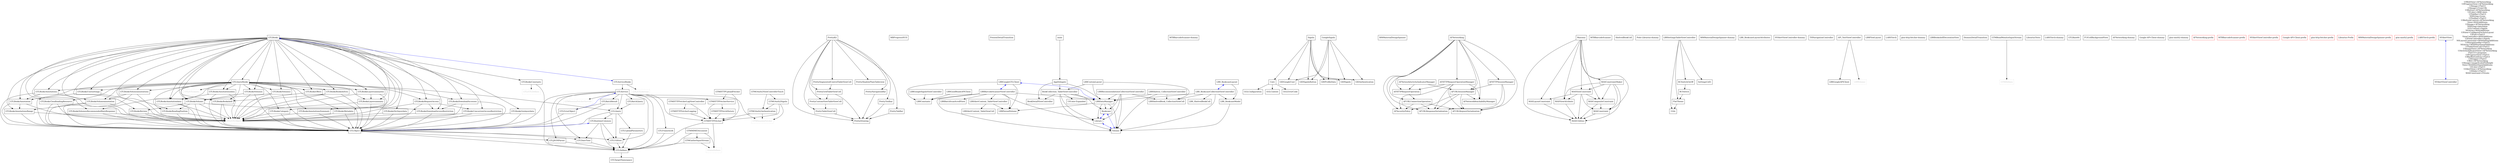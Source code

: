 digraph G {
	node [shape=box];
	"GTLDateTime" -> "GTLDefines";
	"PrettyDrawing" -> {};
	"MBProgressHUD" -> {};
	"PresentDetailTransition" -> {};
	"LBRConstants" -> {};
	"GTMGatherInputStream" -> "GTLDefines";
	"GTMGatherInputStream" -> "GDataDefines";
	"GTLBatchQuery" -> "GTLQuery";
	"MTBBarcodeScanner-dummy" -> {};
	"GTLBooks" -> "GTLBooksDownloadAccesses";
	"GTLBooks" -> "GTLBooksAnnotationdata";
	"GTLBooks" -> "GTLBooksCategory";
	"GTLBooks" -> "GTLBooksVolumeannotations";
	"GTLBooks" -> "GTLBooksAnnotationsSummary";
	"GTLBooks" -> "GTLBooksAnnotationsRange";
	"GTLBooks" -> "GTLBooksBookshelf";
	"GTLBooks" -> "GTLBooksMetadata";
	"GTLBooks" -> "GTLBooksVolume2";
	"GTLBooks" -> "GTLBooksLayersummary";
	"GTLBooks" -> "GTLBooksLayersummaries";
	"GTLBooks" -> "GTLBooksConcurrentAccessRestriction";
	"GTLBooks" -> "GTLBooksRequestAccess";
	"GTLBooks" -> "GTLBooksCloudloadingResource";
	"GTLBooks" -> "GTLBooksVolumes";
	"GTLBooks" -> "GTLQueryBooks";
	"GTLBooks" -> "GTLBooksAnnotations";
	"GTLBooks" -> "GTLBooksVolumesRecommendedRateResponse";
	"GTLBooks" -> "GTLBooksDownloadAccessRestriction";
	"GTLBooks" -> "GTLBooksVolume";
	"GTLBooks" -> "GTLBooksConstants";
	"GTLBooks" -> "GTLBooksUsersettings";
	"GTLBooks" -> "GTLBooksDictlayerdata";
	"GTLBooks" -> "GTLBooksAnnotation";
	"GTLBooks" -> "GTLBooksReview";
	"GTLBooks" -> "GTLBooksOffers";
	"GTLBooks" -> "GTLBooksBookshelves";
	"GTLBooks" -> "GTLBooksVolumeannotation";
	"GTLBooks" -> "GTLBooksAnnotationsdata";
	"GTLBooks" -> "GTLBooksReadingPosition";
	"GTLBooks" -> "GTLBooksGeolayerdata";
	"GGLConfiguration" -> {};
	"GTLFramework" -> "GTLDefines";
	"MMMaterialDesignSpinner" -> {};
	"GTLBooksAnnotations" -> "GTL/GTLObject";
	"GTLBooksAnnotations" -> "GTLBooksAnnotation";
	"GTLBooksAnnotations" -> "GTLObject";
	"AFNetworking" -> "AFNetworkReachabilityManager";
	"AFNetworking" -> "AFURLResponseSerialization";
	"AFNetworking" -> "AFURLRequestSerialization";
	"AFNetworking" -> "AFSecurityPolicy";
	"AFNetworking" -> "AFHTTPRequestOperation";
	"AFNetworking" -> "AFURLSessionManager";
	"AFNetworking" -> "AFURLConnectionOperation";
	"AFNetworking" -> "AFHTTPSessionManager";
	"AFNetworking" -> "AFHTTPRequestOperationManager";
	"Masonry" -> "MASLayoutConstraint";
	"Masonry" -> "MASViewAttribute";
	"Masonry" -> "MASCompositeConstraint";
	"Masonry" -> "MASConstraintMaker";
	"Masonry" -> "MASUtilities";
	"Masonry" -> "MASConstraint";
	"Masonry" -> "MASViewConstraint";
	"GoogleSignIn" -> "GIDSignInButton";
	"GoogleSignIn" -> "GIDProfileData";
	"GoogleSignIn" -> "GIDSignIn";
	"GoogleSignIn" -> "GIDAuthentication";
	"GoogleSignIn" -> "GIDGoogleUser";
	"MTBBarcodeScanner" -> {};
	"LBR_ShelvedBookCell" -> {};
	"GTLUtilities" -> "GTLDefines";
	"GTLErrorObject" -> "GTLObject";
	"LBRGoogleSignInViewController" -> "LBRConstants";
	"GTLJSONParser" -> "GTLDefines";
	"ShelvedBookCell" -> {};
	"LBRCustomLayout" -> "LBRShelvedBook_CollectionViewCell";
	"LBRCustomLayout" -> "LBRDataManager";
	"LBRCustomLayout" -> "BookCollection_TableViewController";
	"Pods-Librarius-dummy" -> {};
	"BookCollection_TableViewController" -> "Volume";
	"BookCollection_TableViewController" -> "UIColor-Expanded";
	"BookCollection_TableViewController" -> "Bookcase";
	"BookCollection_TableViewController" -> "BookDetailViewController";
	"BookCollection_TableViewController" -> "Library";
	"BookCollection_TableViewController" -> "LBRDataManager";
	"Utils" -> {};
	"MASUtilities" -> {};
	"GTLQuery" -> "GTLUploadParameters";
	"GTLQuery" -> "GTLUtilities";
	"GTLQuery" -> "GTLRuntimeCommon";
	"GTLQuery" -> "GTLObject";
	"AFURLConnectionOperation" -> "AFURLRequestSerialization";
	"AFURLConnectionOperation" -> "AFURLResponseSerialization";
	"AFURLConnectionOperation" -> "AFSecurityPolicy";
	"MMMaterialDesignSpinner-dummy" -> {};
	"AFHTTPRequestOperationManager" -> "AFURLResponseSerialization";
	"AFHTTPRequestOperationManager" -> "AFHTTPRequestOperation";
	"AFHTTPRequestOperationManager" -> "AFSecurityPolicy";
	"AFHTTPRequestOperationManager" -> "AFURLRequestSerialization";
	"AFHTTPRequestOperationManager" -> "AFNetworkReachabilityManager";
	"LBR_BookcaseLayoutAttributes" -> {};
	"GTLRuntimeCommon" -> "GTLDateTime";
	"GTLRuntimeCommon" -> "GTLUtilities";
	"GTLRuntimeCommon" -> "GTLDefines";
	"AFNetworkActivityIndicatorManager" -> "AFURLSessionManager";
	"AFNetworkActivityIndicatorManager" -> "AFHTTPRequestOperation";
	"NYAlertViewController-dummy" -> {};
	"LBRShelves_CollectionViewController" -> "Volume";
	"LBRShelves_CollectionViewController" -> "LBRShelvedBook_CollectionViewCell";
	"LBRShelves_CollectionViewController" -> "LBRDataManager";
	"GTLBooksBookshelf" -> "GTL/GTLObject";
	"GTLBooksBookshelf" -> "GTLObject";
	"GTLService" -> "GTLDateTime";
	"GTLService" -> "GTMSessionFetcher";
	"GTLService" -> "GTLBatchQuery";
	"GTLService" -> "GTLQuery";
	"GTLService" -> "GTLUtilities";
	"GTLService" -> "GTLFramework";
	"GTLService" -> "GTLObject";
	"GTLService" -> "GTLBatchResult";
	"GTLService" -> "GTLJSONParser";
	"GTLService" -> "GTLDefines";
	"GTLService" -> "GTMSessionFetcherService";
	"GTLService" -> "GTMHTTPFetcher";
	"GTLService" -> "GTMHTTPFetcherService";
	"FlatTheme" -> "Utils";
	"AFURLSessionManager" -> "AFURLRequestSerialization";
	"AFURLSessionManager" -> "AFURLResponseSerialization";
	"AFURLSessionManager" -> "AFNetworkReachabilityManager";
	"AFURLSessionManager" -> "AFSecurityPolicy";
	"THNavigationController" -> {};
	"GTLBooksLayersummary" -> "GTL/GTLObject";
	"GTLBooksLayersummary" -> "GTLObject";
	"GTLBooksUsersettings" -> "GTL/GTLObject";
	"GTLBooksUsersettings" -> "GTLObject";
	"LBRAlertContent_TableViewController" -> "LBRAlertContent_TableViewCell";
	"LBRAlertContent_TableViewController" -> "LBRParsedVolume";
	"LBR_BookcaseLayout" -> "LBR_BookcaseModel";
	"PrettyTableViewCell" -> "PrettyDrawing";
	"GTLBooksCloudloadingResource" -> "GTL/GTLObject";
	"GTLBooksCloudloadingResource" -> "GTLObject";
	"GIDSignIn" -> {};
	"PrettyNavigationBar" -> "PrettyDrawing";
	"GTLBooksOffers" -> "GTL/GTLObject";
	"GTLBooksOffers" -> "GTLObject";
	"GTLBooksVolumesRecommendedRateResponse" -> "GTL/GTLObject";
	"GTLBooksVolumesRecommendedRateResponse" -> "GTLObject";
	"GGLContext" -> {};
	"GTLServiceBooks" -> "GTL/GTLService";
	"GTLServiceBooks" -> "GTLService";
	"LBRGoogleGTLClient" -> "LBRConstants";
	"LBRGoogleGTLClient" -> "LBRParsedVolume";
	"AFNetworkReachabilityManager" -> {};
	"LBRBatchScanScrollView" -> {};
	"API_TestViewController" -> "LBRGoogleAPIClient";
	"API_TestViewController" -> "LBRVolume";
	"GTLObject" -> "GTLJSONParser";
	"GTLObject" -> "GTLDateTime";
	"GTLObject" -> "GTLUtilities";
	"GTLObject" -> "GTLDefines";
	"GTMHTTPFetcherLogging" -> "GTMHTTPFetcher";
	"GTLBooksGeolayerdata" -> "GTL/GTLObject";
	"GTLBooksGeolayerdata" -> "GTLObject";
	"MASViewAttribute" -> "MASUtilities";
	"LBRFlowLayout" -> {};
	"PrettyGridTableViewCell" -> "PrettyCustomViewTableViewCell";
	"PrettyGridTableViewCell" -> "PrettyDrawing";
	"GTMHTTPFetchHistory" -> "GTMHTTPFetcher";
	"MASConstraintMaker" -> "MASViewAttribute";
	"MASConstraintMaker" -> "MASCompositeConstraint";
	"MASConstraintMaker" -> "MASUtilities";
	"MASConstraintMaker" -> "MASConstraint";
	"MASConstraintMaker" -> "MASViewConstraint";
	"GTLBooksDictlayerdata" -> "GTL/GTLObject";
	"GTLBooksDictlayerdata" -> "GTLObject";
	"GTLBooksBookshelves" -> "GTLBooksBookshelf";
	"GTLBooksBookshelves" -> "GTL/GTLObject";
	"GTLBooksBookshelves" -> "GTLObject";
	"PrettyCustomViewTableViewCell" -> "PrettyTableViewCell";
	"GIDSignInButton" -> {};
	"LARSTorch" -> {};
	"LBRShelvedBook_CollectionViewCell" -> {};
	"MASCompositeConstraint" -> "MASUtilities";
	"MASCompositeConstraint" -> "MASConstraint";
	"RCSwitch" -> "FlatTheme";
	"GTLBooksAnnotationsdata" -> "GTLBooksAnnotationdata";
	"GTLBooksAnnotationsdata" -> "GTL/GTLObject";
	"GTLBooksAnnotationsdata" -> "GTLObject";
	"GTLDefines" -> "GTLTargetNamespace";
	"LBRParsedVolume" -> {};
	"GTMOAuth2SignIn" -> "GTMOAuth2Authentication";
	"GTMOAuth2SignIn" -> "GTMHTTPFetcher";
	"GTMOAuth2SignIn" -> "GTMSessionFetcher";
	"PrettyShadowPlainTableview" -> {};
	"gtm-http-fetcher-dummy" -> {};
	"GTLBooksCategory" -> "GTL/GTLObject";
	"GTLBooksCategory" -> "GTLObject";
	"GTLQueryBooks" -> "GTLBooksDownloadAccesses";
	"GTLQueryBooks" -> "GTLBooksAnnotationdata";
	"GTLQueryBooks" -> "GTLBooksAnnotationsSummary";
	"GTLQueryBooks" -> "GTLBooksUsersettings";
	"GTLQueryBooks" -> "GTLBooksCategory";
	"GTLQueryBooks" -> "GTLBooksReadingPosition";
	"GTLQueryBooks" -> "GTLBooksAnnotation";
	"GTLQueryBooks" -> "GTLBooksBookshelf";
	"GTLQueryBooks" -> "GTLBooksMetadata";
	"GTLQueryBooks" -> "GTLBooksCloudloadingResource";
	"GTLQueryBooks" -> "GTLBooksOffers";
	"GTLQueryBooks" -> "GTLBooksVolumes";
	"GTLQueryBooks" -> "GTLBooksLayersummary";
	"GTLQueryBooks" -> "GTLBooksBookshelves";
	"GTLQueryBooks" -> "GTLBooksLayersummaries";
	"GTLQueryBooks" -> "GTLBooksVolumeannotations";
	"GTLQueryBooks" -> "GTLBooksRequestAccess";
	"GTLQueryBooks" -> "GTLBooksVolume2";
	"GTLQueryBooks" -> "GTL/GTLQuery";
	"GTLQueryBooks" -> "GTLBooksAnnotationsdata";
	"GTLQueryBooks" -> "GTLQuery";
	"GTLQueryBooks" -> "GTLBooksAnnotations";
	"GTLQueryBooks" -> "GTLBooksVolumesRecommendedRateResponse";
	"GTLQueryBooks" -> "GTLBooksVolumeannotation";
	"GTLQueryBooks" -> "GTLBooksVolume";
	"GTLBooksAnnotationsSummary" -> "GTL/GTLObject";
	"GTLBooksAnnotationsSummary" -> "GTLObject";
	"GTLBooksAnnotationdata" -> "GTL/GTLObject";
	"GTLBooksAnnotationdata" -> "GTLObject";
	"GTLBooksAnnotation" -> "GTL/GTLObject";
	"GTLBooksAnnotation" -> "GTLBooksAnnotationsRange";
	"GTLBooksAnnotation" -> "GTLObject";
	"AFSecurityPolicy" -> {};
	"GTLBooksMetadata" -> "GTL/GTLObject";
	"GTLBooksMetadata" -> "GTLObject";
	"GTMHTTPFetcherService" -> "GTMHTTPFetchHistory";
	"GTMHTTPFetcherService" -> "GTMHTTPFetcher";
	"GTMHTTPFetcherLogViewController" -> "GTMHTTPFetcherLogging";
	"GTMHTTPFetcherLogViewController" -> "GTMHTTPFetcher";
	"GTMHTTPUploadFetcher" -> "GTMHTTPFetcher";
	"GTMHTTPUploadFetcher" -> "GTMHTTPFetcherService";
	"UIColor-Expanded" -> {};
	"Core" -> "GGLContext";
	"Core" -> "GGLErrorCode";
	"Core" -> "GGLConfiguration";
	"PrettyToolbar" -> "PrettyDrawing";
	"GTLTargetNamespace" -> {};
	"LBRBookshelfDecorationView" -> {};
	"GTLBooksVolumes" -> "GTLBooksVolume";
	"GTLBooksVolumes" -> "GTL/GTLObject";
	"GTLBooksVolumes" -> "GTLObject";
	"RCSwitchOnOff" -> "RCSwitch";
	"GTLBooksVolumeannotations" -> "GTL/GTLObject";
	"GTLBooksVolumeannotations" -> "GTLBooksVolumeannotation";
	"GTLBooksVolumeannotations" -> "GTLObject";
	"AFHTTPSessionManager" -> "AFURLRequestSerialization";
	"AFHTTPSessionManager" -> "AFURLResponseSerialization";
	"AFHTTPSessionManager" -> "AFURLSessionManager";
	"DismissDetailTransition" -> {};
	"GTLUploadParameters" -> "GTLDefines";
	"LBR_BookcaseModel" -> "Volume";
	"GTLBatchResult" -> "GTLErrorObject";
	"GTLBatchResult" -> "GTLObject";
	"GGLErrorCode" -> {};
	"SignIn" -> "GIDSignInButton";
	"SignIn" -> "GIDProfileData";
	"SignIn" -> "Core";
	"SignIn" -> "GIDGoogleUser";
	"SignIn" -> "GIDAuthentication";
	"SignIn" -> "GIDSignIn";
	"MASLayoutConstraint" -> "MASUtilities";
	"GTMMIMEDocument" -> "GTMGatherInputStream";
	"GTMMIMEDocument" -> "GTLDefines";
	"GTMMIMEDocument" -> "GDataDefines";
	"main" -> "AppDelegate";
	"GTLBooksVolumeannotation" -> "GTL/GTLObject";
	"GTLBooksVolumeannotation" -> "GTLBooksAnnotationsRange";
	"GTLBooksVolumeannotation" -> "GTLObject";
	"GTMReadMonitorInputStream" -> "GTMDefines";
	"LBRAlertContent_TableViewCell" -> {};
	"AFHTTPRequestOperation" -> "AFURLConnectionOperation";
	"LBRRecommendationsCollectionViewController" -> "Volume";
	"LBRRecommendationsCollectionViewController" -> "LBRShelvedBook_CollectionViewCell";
	"LBRRecommendationsCollectionViewController" -> "LBRDataManager";
	"LBRRecommendationsCollectionViewController" -> "Bookcase";
	"LBRRecommendationsCollectionViewController" -> "Library";
	"GIDAuthentication" -> {};
	"LBRSettingsTableViewController" -> "SettingsCell1";
	"LBRSettingsTableViewController" -> "Utils";
	"LBRSettingsTableViewController" -> "RCSwitchOnOff";
	"LBRSettingsTableViewController" -> "FlatTheme";
	"GTLBooksDownloadAccesses" -> "GTLBooksDownloadAccessRestriction";
	"GTLBooksDownloadAccesses" -> "GTL/GTLObject";
	"GTLBooksDownloadAccesses" -> "GTLObject";
	"LibrariusTests" -> {};
	"PrettySegmentedControlTableViewCell" -> "PrettyGridTableViewCell";
	"AFURLRequestSerialization" -> {};
	"LBRBarcodeScannerViewController" -> "Volume";
	"LBRBarcodeScannerViewController" -> "LBRBatchScanScrollView";
	"LBRBarcodeScannerViewController" -> "Library";
	"LBRBarcodeScannerViewController" -> "LBRAlertContent_TableViewController";
	"LBRBarcodeScannerViewController" -> "LBRDataManager";
	"LBRBarcodeScannerViewController" -> "LBRParsedVolume";
	"LBRBarcodeScannerViewController" -> "LBRConstants";
	"GTLBooksReadingPosition" -> "GTL/GTLObject";
	"GTLBooksReadingPosition" -> "GTLObject";
	"GTLBooksAnnotationsRange" -> "GTL/GTLObject";
	"GTLBooksAnnotationsRange" -> "GTLObject";
	"SettingsCell1" -> {};
	"LARSTorch-dummy" -> {};
	"GIDGoogleUser" -> {};
	"GTMOAuth2ViewControllerTouch" -> "GTMOAuth2Authentication";
	"GTMOAuth2ViewControllerTouch" -> "GTMOAuth2SignIn";
	"GTLBase64" -> {};
	"FUICellBackgroundView" -> {};
	"GTLBooksVolume2" -> "GTLBooksVolume";
	"GTLBooksVolume2" -> "GTL/GTLObject";
	"GTLBooksVolume2" -> "GTLObject";
	"GTLBooksConcurrentAccessRestriction" -> "GTL/GTLObject";
	"GTLBooksConcurrentAccessRestriction" -> "GTLObject";
	"AFNetworking-dummy" -> {};
	"PrettyTabBar" -> "PrettyDrawing";
	"GTLBooksRequestAccess" -> "GTLBooksConcurrentAccessRestriction";
	"GTLBooksRequestAccess" -> "GTLBooksDownloadAccessRestriction";
	"GTLBooksRequestAccess" -> "GTL/GTLObject";
	"GTLBooksRequestAccess" -> "GTLObject";
	"Google-API-Client-dummy" -> {};
	"GTLBooksDownloadAccessRestriction" -> "GTL/GTLObject";
	"GTLBooksDownloadAccessRestriction" -> "GTLObject";
	"GTLBooksReview" -> "GTL/GTLObject";
	"GTLBooksReview" -> "GTLObject";
	"GTLBooksVolume" -> "GTLBooksDownloadAccessRestriction";
	"GTLBooksVolume" -> "GTLBooksReview";
	"GTLBooksVolume" -> "GTLBooksReadingPosition";
	"GTLBooksVolume" -> "GTL/GTLObject";
	"GTLBooksVolume" -> "GTLObject";
	"GTLBooksConstants" -> "GTLDefines";
	"GTLBooksConstants" -> "GTL/GTLDefines";
	"BookDetailViewController" -> {};
	"LBRGoodReadsAPIClient" -> "LBRConstants";
	"AppDelegate" -> "BookCollection_TableViewController";
	"AppDelegate" -> "BookDetailViewController";
	"AppDelegate" -> "LBRDataManager";
	"gtm-oauth2-dummy" -> {};
	"LBRDataManager" -> "Volume";
	"LBRDataManager" -> "LBRParsedVolume";
	"LBRDataManager" -> "Bookcase";
	"LBRDataManager" -> "Library";
	"LBRGoogleAPIClient" -> {};
	"GIDProfileData" -> {};
	"MASViewConstraint" -> "MASLayoutConstraint";
	"MASViewConstraint" -> "MASViewAttribute";
	"MASViewConstraint" -> "MASCompositeConstraint";
	"MASViewConstraint" -> "MASUtilities";
	"MASViewConstraint" -> "MASConstraint";
	"LBR_BookcaseCollectionViewController" -> "Volume";
	"LBR_BookcaseCollectionViewController" -> "LBRShelvedBook_CollectionViewCell";
	"LBR_BookcaseCollectionViewController" -> "LBR_ShelvedBookCell";
	"LBR_BookcaseCollectionViewController" -> "LBR_BookcaseModel";
	"LBR_BookcaseCollectionViewController" -> "LBRDataManager";
	"GTMOAuth2Authentication" -> "GTMHTTPFetcher";
	"GTMOAuth2Authentication" -> "GTMSessionFetcher";
	"AFURLResponseSerialization" -> {};
	"PrettyKit" -> "PrettyCustomViewTableViewCell";
	"PrettyKit" -> "PrettyToolbar";
	"PrettyKit" -> "PrettySegmentedControlTableViewCell";
	"PrettyKit" -> "PrettyDrawing";
	"PrettyKit" -> "PrettyTableViewCell";
	"PrettyKit" -> "PrettyTabBar";
	"PrettyKit" -> "PrettyNavigationBar";
	"PrettyKit" -> "PrettyShadowPlainTableview";
	"PrettyKit" -> "PrettyGridTableViewCell";
	"GTLBooksLayersummaries" -> "GTL/GTLObject";
	"GTLBooksLayersummaries" -> "GTLBooksLayersummary";
	"GTLBooksLayersummaries" -> "GTLObject";
	"MASConstraint" -> "MASUtilities";
	"GTMHTTPFetcher" -> "GTLDefines";
	"GTMHTTPFetcher" -> "GDataDefines";
	
	"AFNetworking-prefix" [color=red];
	"MTBBarcodeScanner-prefix" [color=red];
	"NYAlertViewController-prefix" [color=red];
	"Google-API-Client-prefix" [color=red];
	"gtm-http-fetcher-prefix" [color=red];
	"Librarius-Prefix" [color=red];
	"MMMaterialDesignSpinner-prefix" [color=red];
	"gtm-oauth2-prefix" [color=red];
	"LARSTorch-prefix" [color=red];
	
	edge [color=blue, dir=both];
	"GTLErrorObject" -> "GTLService";
	"Bookcase" -> "Volume";
	"LBRGoogleGTLClient" -> "LBRDataManager";
	"Bookcase" -> "Library";
	"GTLBooks" -> "GTLServiceBooks";
	"LBR_BookcaseLayout" -> "LBR_BookcaseCollectionViewController";
	"Library" -> "Volume";
	"GTLRuntimeCommon" -> "GTLObject";
	"LBRGoogleGTLClient" -> "LBRBarcodeScannerViewController";
	"NYAlertView" -> "NYAlertViewController";
	"GTL/GTLService" [color=gray, style=dashed, fontcolor=gray]
	"GTMSessionFetcher" [color=gray, style=dashed, fontcolor=gray]
	"GTL/GTLDefines" [color=gray, style=dashed, fontcolor=gray]
	"GTMDefines" [color=gray, style=dashed, fontcolor=gray]
	"GDataDefines" [color=gray, style=dashed, fontcolor=gray]
	"GTL/GTLQuery" [color=gray, style=dashed, fontcolor=gray]
	"GTMSessionFetcherService" [color=gray, style=dashed, fontcolor=gray]
	"GTL/GTLObject" [color=gray, style=dashed, fontcolor=gray]
	"LBRVolume" [color=gray, style=dashed, fontcolor=gray]
	
	edge [color=black];
	node [shape=plaintext];
	"Categories" [label="UIWebView+AFNetworking\nUIProgressView+AFNetworking\nUIImage+FlatUI\nUIImage+FromURL\nUIButton+AFNetworking\nUIColor+ABBColors\nUITabBar+FlatUI\nNSString+Icons\nUIToolbar+FlatUI\nUIRefreshControl+AFNetworking\nView+MASAdditions\nUIImage+AFNetworking\nNSString+dateValue\nGGLContext+SignIn\nNSArray+MASAdditions\nUIView+ConfigureForAutoLayout\nUIFont+FlatUI\nViewController+MASAdditions\nUIViewController+SignIn\nNSLayoutConstraint+MASDebugAdditions\nUINavigationBar+FlatUI\nNSArray+MASShorthandAdditions\nUITableViewCell+FlatUI\nUIImageView+AFNetworking\nUIActivityIndicatorView+AFNetworking\nFlatUI+Categories\nUIProgressView+FlatUI\nUIBarButtonItem+FlatUI\nUIStepper+FlatUI\nUIKit+AFNetworking\nUIImage+imageScaledToHeight\nView+MASShorthandAdditions\nUIColor+FlatUI\nUIAlertView+AFNetworking\nUISlider+FlatUI\nMASConstraint+Private"];
}

